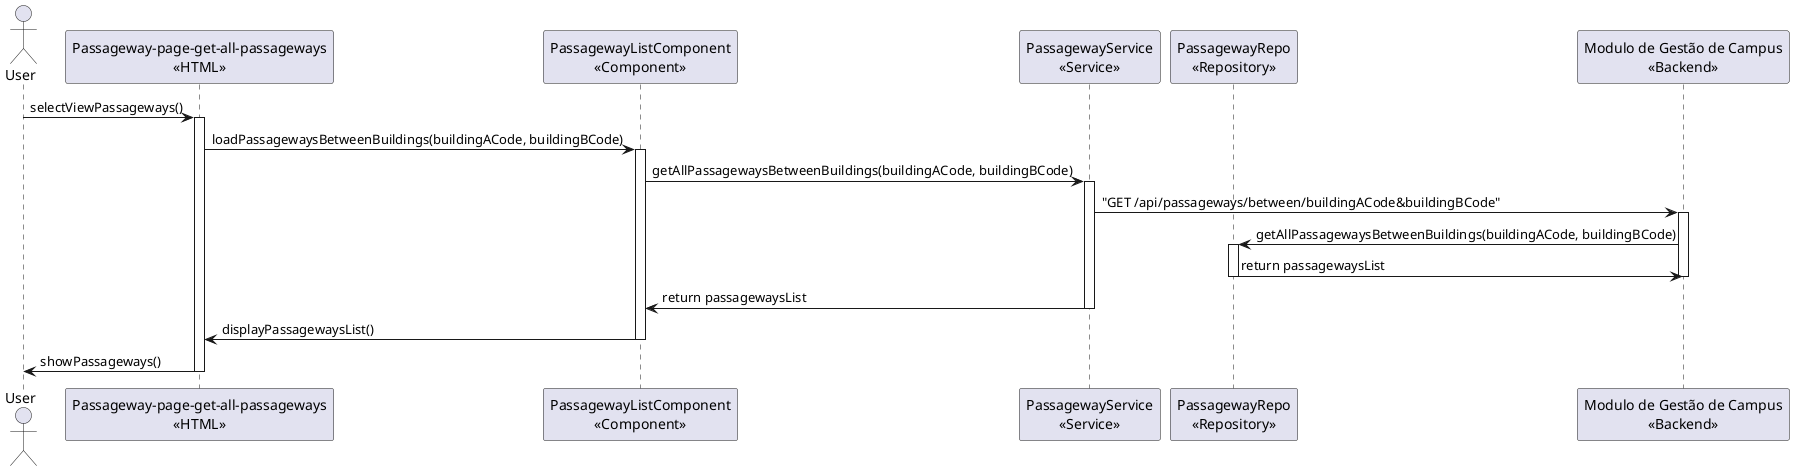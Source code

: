 @startuml Get All Passageways Between Buildings
actor "User" as user
participant "Passageway-page-get-all-passageways\n<<HTML>>" as html
participant "PassagewayListComponent\n<<Component>>" as component
participant "PassagewayService\n<<Service>>" as service
participant "PassagewayRepo\n<<Repository>>" as passagewayRepo
participant "Modulo de Gestão de Campus\n<<Backend>>" as mgc

user -> html: selectViewPassageways()
activate html

html -> component: loadPassagewaysBetweenBuildings(buildingACode, buildingBCode)
activate component

component -> service: getAllPassagewaysBetweenBuildings(buildingACode, buildingBCode)
activate service

service -> mgc: "GET /api/passageways/between/buildingACode&buildingBCode"
activate mgc
mgc -> passagewayRepo: getAllPassagewaysBetweenBuildings(buildingACode, buildingBCode)
activate passagewayRepo
passagewayRepo -> mgc: return passagewaysList
deactivate passagewayRepo
deactivate mgc

service -> component: return passagewaysList
deactivate service

component -> html: displayPassagewaysList()
deactivate component

html -> user: showPassageways()
deactivate html
@enduml

